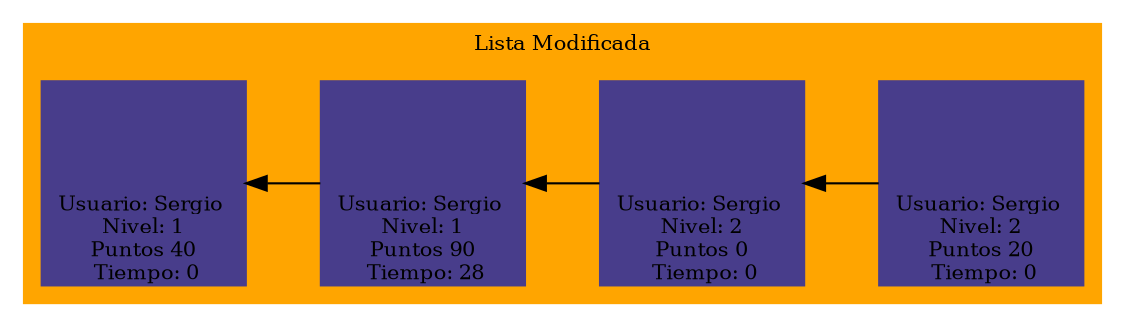 digraph g {
 rankdir= "LR"node [
fontsize = "10"
shape = "Mrecord"
color="darkslateblue"
style ="filled, bold"
];

 subgraph cluster_1 {
node [style=filled];
"nodoM1"[label="Usuario: Sergio &#92;n Nivel: 1 &#92;n Puntos 40 &#92;n Tiempo: 0",width ="0.7",fontcolor=black,shape=square,labelloc = b ];
"nodoM2"[label="Usuario: Sergio &#92;n Nivel: 1 &#92;n Puntos 90 &#92;n Tiempo: 28",width ="0.7",fontcolor=black,shape=square,labelloc = b ];
"nodoM3"[label="Usuario: Sergio &#92;n Nivel: 2 &#92;n Puntos 0 &#92;n Tiempo: 0",width ="0.7",fontcolor=black,shape=square,labelloc = b ];
"nodoM4"[label="Usuario: Sergio &#92;n Nivel: 2 &#92;n Puntos 20 &#92;n Tiempo: 0",width ="0.7",fontcolor=black,shape=square,labelloc = b ];
"nodoM1"-> "nodoM2"[dir=back];
"nodoM2"-> "nodoM3"[dir=back];
"nodoM3"-> "nodoM4"[dir=back];
fontsize = "10"
shape = "Mrecord"
color="orange"
style ="filled, bold"
label ="Lista Modificada"
}
}